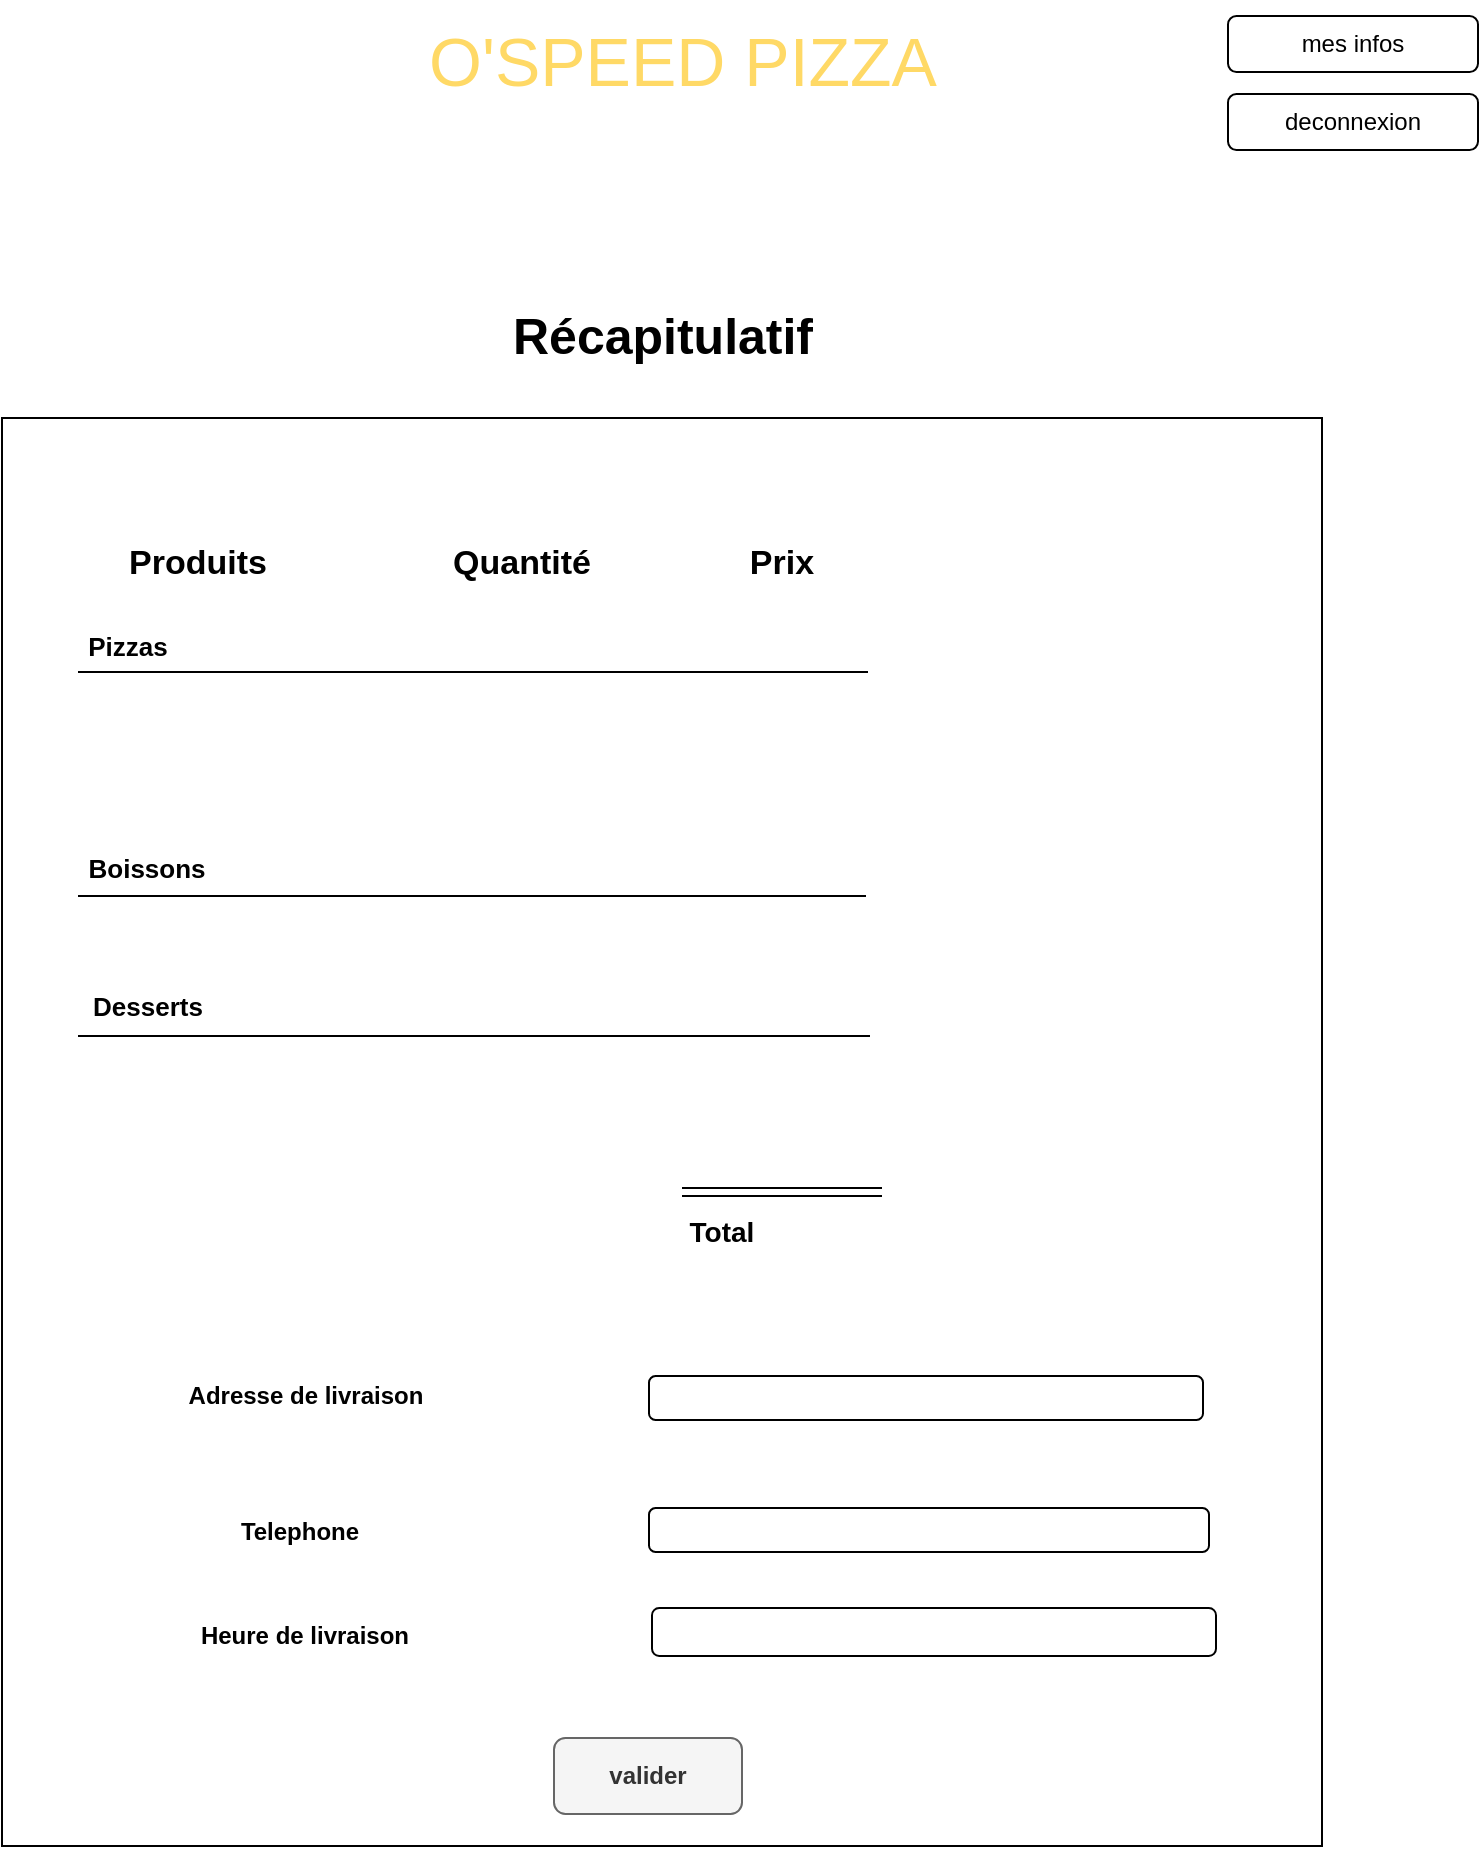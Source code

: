 <mxfile version="14.4.6" type="device"><diagram id="9ty7vU7lpzTO6h2hGNn5" name="Page-1"><mxGraphModel dx="1038" dy="580" grid="0" gridSize="10" guides="1" tooltips="1" connect="1" arrows="1" fold="1" page="1" pageScale="1" pageWidth="827" pageHeight="1169" math="0" shadow="0"><root><mxCell id="0"/><mxCell id="1" parent="0"/><mxCell id="1cpfZuVygvOh18KVsedy-1" value="&lt;font style=&quot;font-size: 34px&quot; color=&quot;#ffd966&quot;&gt;O'SPEED PIZZA&lt;/font&gt;" style="text;html=1;strokeColor=none;fillColor=none;align=center;verticalAlign=middle;whiteSpace=wrap;rounded=0;" vertex="1" parent="1"><mxGeometry x="147.5" y="8" width="453" height="62" as="geometry"/></mxCell><mxCell id="1cpfZuVygvOh18KVsedy-3" value="deconnexion" style="rounded=1;whiteSpace=wrap;html=1;" vertex="1" parent="1"><mxGeometry x="647" y="55" width="125" height="28" as="geometry"/></mxCell><mxCell id="1cpfZuVygvOh18KVsedy-4" value="mes infos" style="rounded=1;whiteSpace=wrap;html=1;" vertex="1" parent="1"><mxGeometry x="647" y="16" width="125" height="28" as="geometry"/></mxCell><mxCell id="1cpfZuVygvOh18KVsedy-5" value="&lt;font style=&quot;font-size: 25px&quot;&gt;&lt;b&gt;Récapitulatif&lt;/b&gt;&lt;/font&gt;" style="text;html=1;align=center;verticalAlign=middle;resizable=0;points=[];autosize=1;" vertex="1" parent="1"><mxGeometry x="284" y="164" width="160" height="22" as="geometry"/></mxCell><mxCell id="1cpfZuVygvOh18KVsedy-6" value="" style="rounded=0;whiteSpace=wrap;html=1;" vertex="1" parent="1"><mxGeometry x="34" y="217" width="660" height="714" as="geometry"/></mxCell><mxCell id="1cpfZuVygvOh18KVsedy-7" value="&lt;b&gt;&lt;font style=&quot;font-size: 17px&quot;&gt;Produits&lt;/font&gt;&lt;/b&gt;" style="text;html=1;strokeColor=none;fillColor=none;align=center;verticalAlign=middle;whiteSpace=wrap;rounded=0;" vertex="1" parent="1"><mxGeometry x="112" y="280" width="40" height="20" as="geometry"/></mxCell><mxCell id="1cpfZuVygvOh18KVsedy-9" value="&lt;font style=&quot;font-size: 17px&quot;&gt;&lt;b&gt;Quantité&lt;/b&gt;&lt;/font&gt;" style="text;html=1;strokeColor=none;fillColor=none;align=center;verticalAlign=middle;whiteSpace=wrap;rounded=0;" vertex="1" parent="1"><mxGeometry x="274" y="280" width="40" height="20" as="geometry"/></mxCell><mxCell id="1cpfZuVygvOh18KVsedy-10" value="&lt;b&gt;&lt;font style=&quot;font-size: 17px&quot;&gt;Prix&lt;/font&gt;&lt;/b&gt;" style="text;html=1;strokeColor=none;fillColor=none;align=center;verticalAlign=middle;whiteSpace=wrap;rounded=0;" vertex="1" parent="1"><mxGeometry x="404" y="280" width="40" height="20" as="geometry"/></mxCell><mxCell id="1cpfZuVygvOh18KVsedy-12" value="" style="shape=link;html=1;" edge="1" parent="1"><mxGeometry width="100" relative="1" as="geometry"><mxPoint x="374" y="604" as="sourcePoint"/><mxPoint x="474" y="604" as="targetPoint"/><Array as="points"/></mxGeometry></mxCell><mxCell id="1cpfZuVygvOh18KVsedy-13" value="&lt;b&gt;&lt;font style=&quot;font-size: 14px&quot;&gt;Total&lt;/font&gt;&lt;/b&gt;" style="text;html=1;strokeColor=none;fillColor=none;align=center;verticalAlign=middle;whiteSpace=wrap;rounded=0;" vertex="1" parent="1"><mxGeometry x="374" y="614" width="40" height="20" as="geometry"/></mxCell><mxCell id="1cpfZuVygvOh18KVsedy-14" value="&lt;b&gt;Adresse de livraison&lt;br&gt;&lt;/b&gt;" style="text;html=1;strokeColor=none;fillColor=none;align=center;verticalAlign=middle;whiteSpace=wrap;rounded=0;" vertex="1" parent="1"><mxGeometry x="114.5" y="696" width="142" height="20" as="geometry"/></mxCell><mxCell id="1cpfZuVygvOh18KVsedy-15" value="" style="rounded=1;whiteSpace=wrap;html=1;" vertex="1" parent="1"><mxGeometry x="357.5" y="696" width="277" height="22" as="geometry"/></mxCell><mxCell id="1cpfZuVygvOh18KVsedy-16" value="&lt;b&gt;Telephone&lt;/b&gt;" style="text;html=1;strokeColor=none;fillColor=none;align=center;verticalAlign=middle;whiteSpace=wrap;rounded=0;" vertex="1" parent="1"><mxGeometry x="120" y="764" width="126" height="20" as="geometry"/></mxCell><mxCell id="1cpfZuVygvOh18KVsedy-17" value="" style="rounded=1;whiteSpace=wrap;html=1;" vertex="1" parent="1"><mxGeometry x="357.5" y="762" width="280" height="22" as="geometry"/></mxCell><mxCell id="1cpfZuVygvOh18KVsedy-18" value="&lt;b&gt;valider&lt;/b&gt;" style="rounded=1;whiteSpace=wrap;html=1;fillColor=#f5f5f5;strokeColor=#666666;fontColor=#333333;" vertex="1" parent="1"><mxGeometry x="310" y="877" width="94" height="38" as="geometry"/></mxCell><mxCell id="1cpfZuVygvOh18KVsedy-19" value="&lt;b&gt;Heure de livraison&lt;/b&gt;" style="text;html=1;strokeColor=none;fillColor=none;align=center;verticalAlign=middle;whiteSpace=wrap;rounded=0;" vertex="1" parent="1"><mxGeometry x="121" y="816" width="129" height="20" as="geometry"/></mxCell><mxCell id="1cpfZuVygvOh18KVsedy-20" value="" style="rounded=1;whiteSpace=wrap;html=1;" vertex="1" parent="1"><mxGeometry x="359" y="812" width="282" height="24" as="geometry"/></mxCell><mxCell id="1cpfZuVygvOh18KVsedy-21" value="&lt;b&gt;&lt;font style=&quot;font-size: 13px&quot;&gt;Pizzas&lt;/font&gt;&lt;/b&gt;" style="text;html=1;strokeColor=none;fillColor=none;align=center;verticalAlign=middle;whiteSpace=wrap;rounded=0;" vertex="1" parent="1"><mxGeometry x="77" y="321" width="40" height="20" as="geometry"/></mxCell><mxCell id="1cpfZuVygvOh18KVsedy-22" value="" style="line;strokeWidth=1;rotatable=0;dashed=0;labelPosition=right;align=left;verticalAlign=middle;spacingTop=0;spacingLeft=6;points=[];portConstraint=eastwest;" vertex="1" parent="1"><mxGeometry x="72" y="339" width="395" height="10" as="geometry"/></mxCell><mxCell id="1cpfZuVygvOh18KVsedy-23" value="" style="line;strokeWidth=1;rotatable=0;dashed=0;labelPosition=right;align=left;verticalAlign=middle;spacingTop=0;spacingLeft=6;points=[];portConstraint=eastwest;" vertex="1" parent="1"><mxGeometry x="72" y="451" width="394" height="10" as="geometry"/></mxCell><mxCell id="1cpfZuVygvOh18KVsedy-24" value="&lt;font style=&quot;font-size: 13px&quot;&gt;&lt;b&gt;Boissons&lt;/b&gt;&lt;/font&gt;" style="text;html=1;strokeColor=none;fillColor=none;align=center;verticalAlign=middle;whiteSpace=wrap;rounded=0;" vertex="1" parent="1"><mxGeometry x="77" y="432" width="59" height="19" as="geometry"/></mxCell><mxCell id="1cpfZuVygvOh18KVsedy-26" value="" style="line;strokeWidth=1;rotatable=0;dashed=0;labelPosition=right;align=left;verticalAlign=middle;spacingTop=0;spacingLeft=6;points=[];portConstraint=eastwest;" vertex="1" parent="1"><mxGeometry x="72" y="521" width="396" height="10" as="geometry"/></mxCell><mxCell id="1cpfZuVygvOh18KVsedy-27" value="&lt;b&gt;&lt;font style=&quot;font-size: 13px&quot;&gt;Desserts&lt;/font&gt;&lt;/b&gt;" style="text;html=1;strokeColor=none;fillColor=none;align=center;verticalAlign=middle;whiteSpace=wrap;rounded=0;" vertex="1" parent="1"><mxGeometry x="86.5" y="501" width="40" height="20" as="geometry"/></mxCell></root></mxGraphModel></diagram></mxfile>
